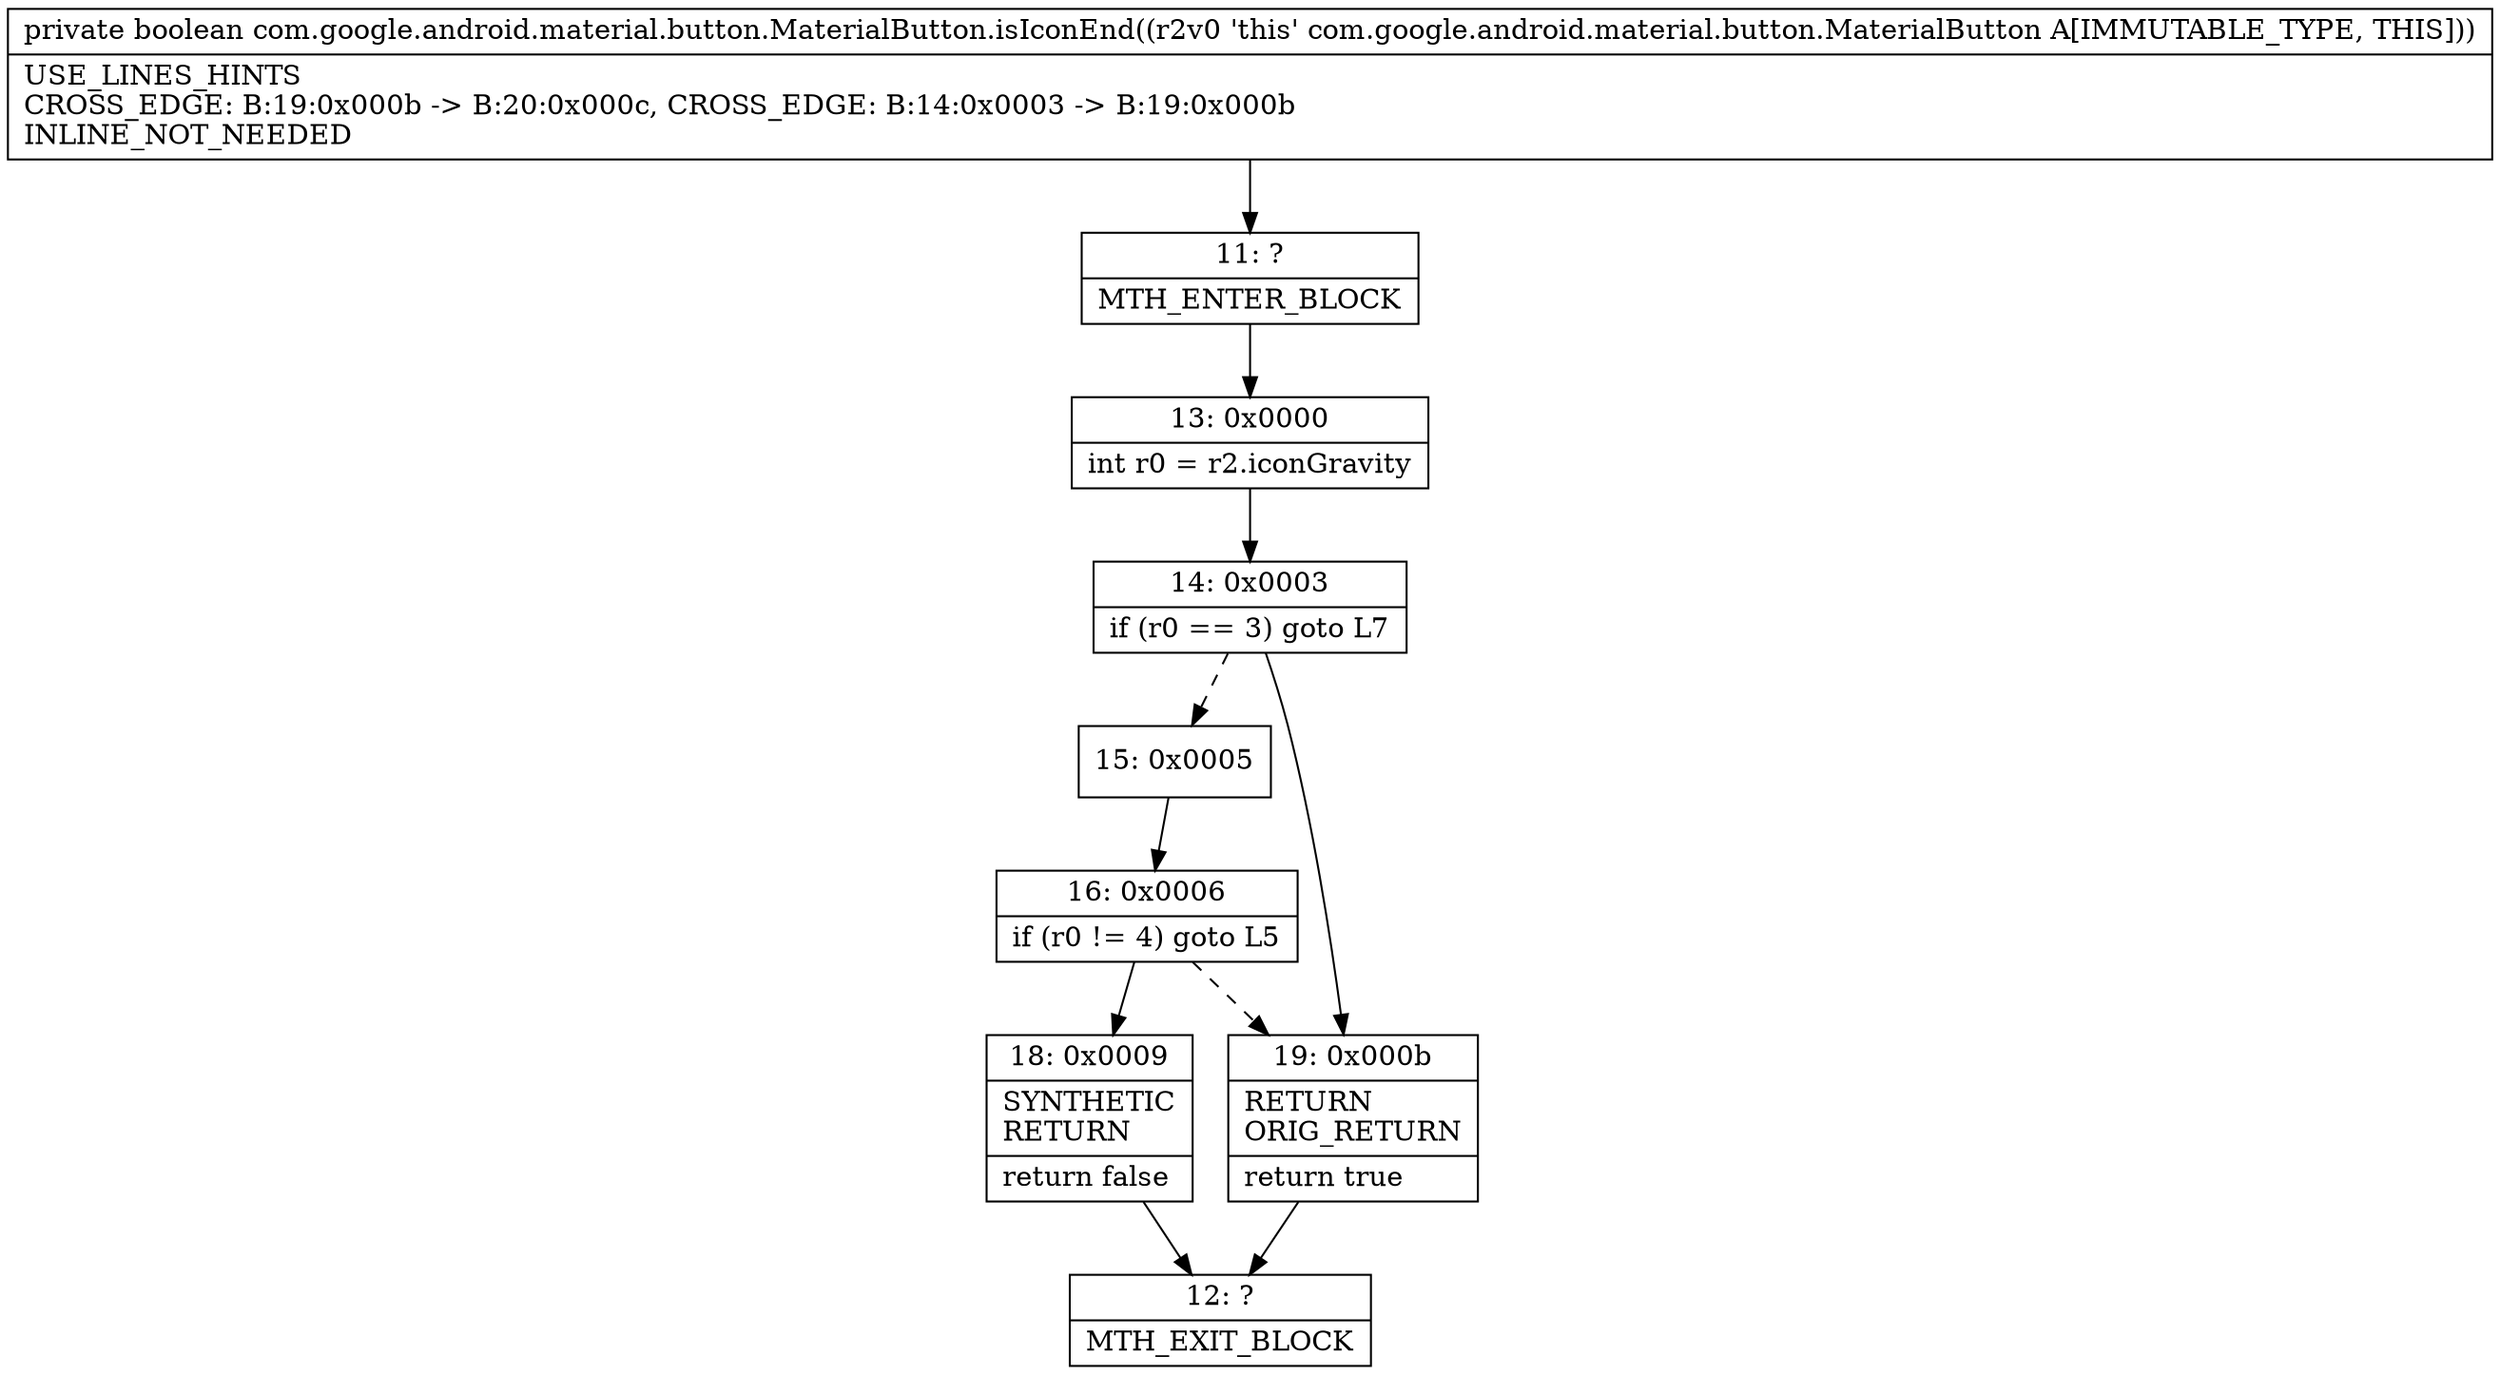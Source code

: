 digraph "CFG forcom.google.android.material.button.MaterialButton.isIconEnd()Z" {
Node_11 [shape=record,label="{11\:\ ?|MTH_ENTER_BLOCK\l}"];
Node_13 [shape=record,label="{13\:\ 0x0000|int r0 = r2.iconGravity\l}"];
Node_14 [shape=record,label="{14\:\ 0x0003|if (r0 == 3) goto L7\l}"];
Node_15 [shape=record,label="{15\:\ 0x0005}"];
Node_16 [shape=record,label="{16\:\ 0x0006|if (r0 != 4) goto L5\l}"];
Node_18 [shape=record,label="{18\:\ 0x0009|SYNTHETIC\lRETURN\l|return false\l}"];
Node_12 [shape=record,label="{12\:\ ?|MTH_EXIT_BLOCK\l}"];
Node_19 [shape=record,label="{19\:\ 0x000b|RETURN\lORIG_RETURN\l|return true\l}"];
MethodNode[shape=record,label="{private boolean com.google.android.material.button.MaterialButton.isIconEnd((r2v0 'this' com.google.android.material.button.MaterialButton A[IMMUTABLE_TYPE, THIS]))  | USE_LINES_HINTS\lCROSS_EDGE: B:19:0x000b \-\> B:20:0x000c, CROSS_EDGE: B:14:0x0003 \-\> B:19:0x000b\lINLINE_NOT_NEEDED\l}"];
MethodNode -> Node_11;Node_11 -> Node_13;
Node_13 -> Node_14;
Node_14 -> Node_15[style=dashed];
Node_14 -> Node_19;
Node_15 -> Node_16;
Node_16 -> Node_18;
Node_16 -> Node_19[style=dashed];
Node_18 -> Node_12;
Node_19 -> Node_12;
}


